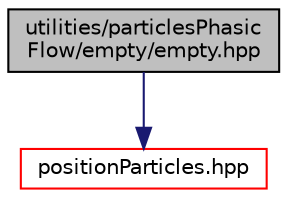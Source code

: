 digraph "utilities/particlesPhasicFlow/empty/empty.hpp"
{
 // LATEX_PDF_SIZE
  edge [fontname="Helvetica",fontsize="10",labelfontname="Helvetica",labelfontsize="10"];
  node [fontname="Helvetica",fontsize="10",shape=record];
  Node1 [label="utilities/particlesPhasic\lFlow/empty/empty.hpp",height=0.2,width=0.4,color="black", fillcolor="grey75", style="filled", fontcolor="black",tooltip=" "];
  Node1 -> Node2 [color="midnightblue",fontsize="10",style="solid",fontname="Helvetica"];
  Node2 [label="positionParticles.hpp",height=0.2,width=0.4,color="red", fillcolor="white", style="filled",URL="$positionParticles_8hpp.html",tooltip=" "];
}
